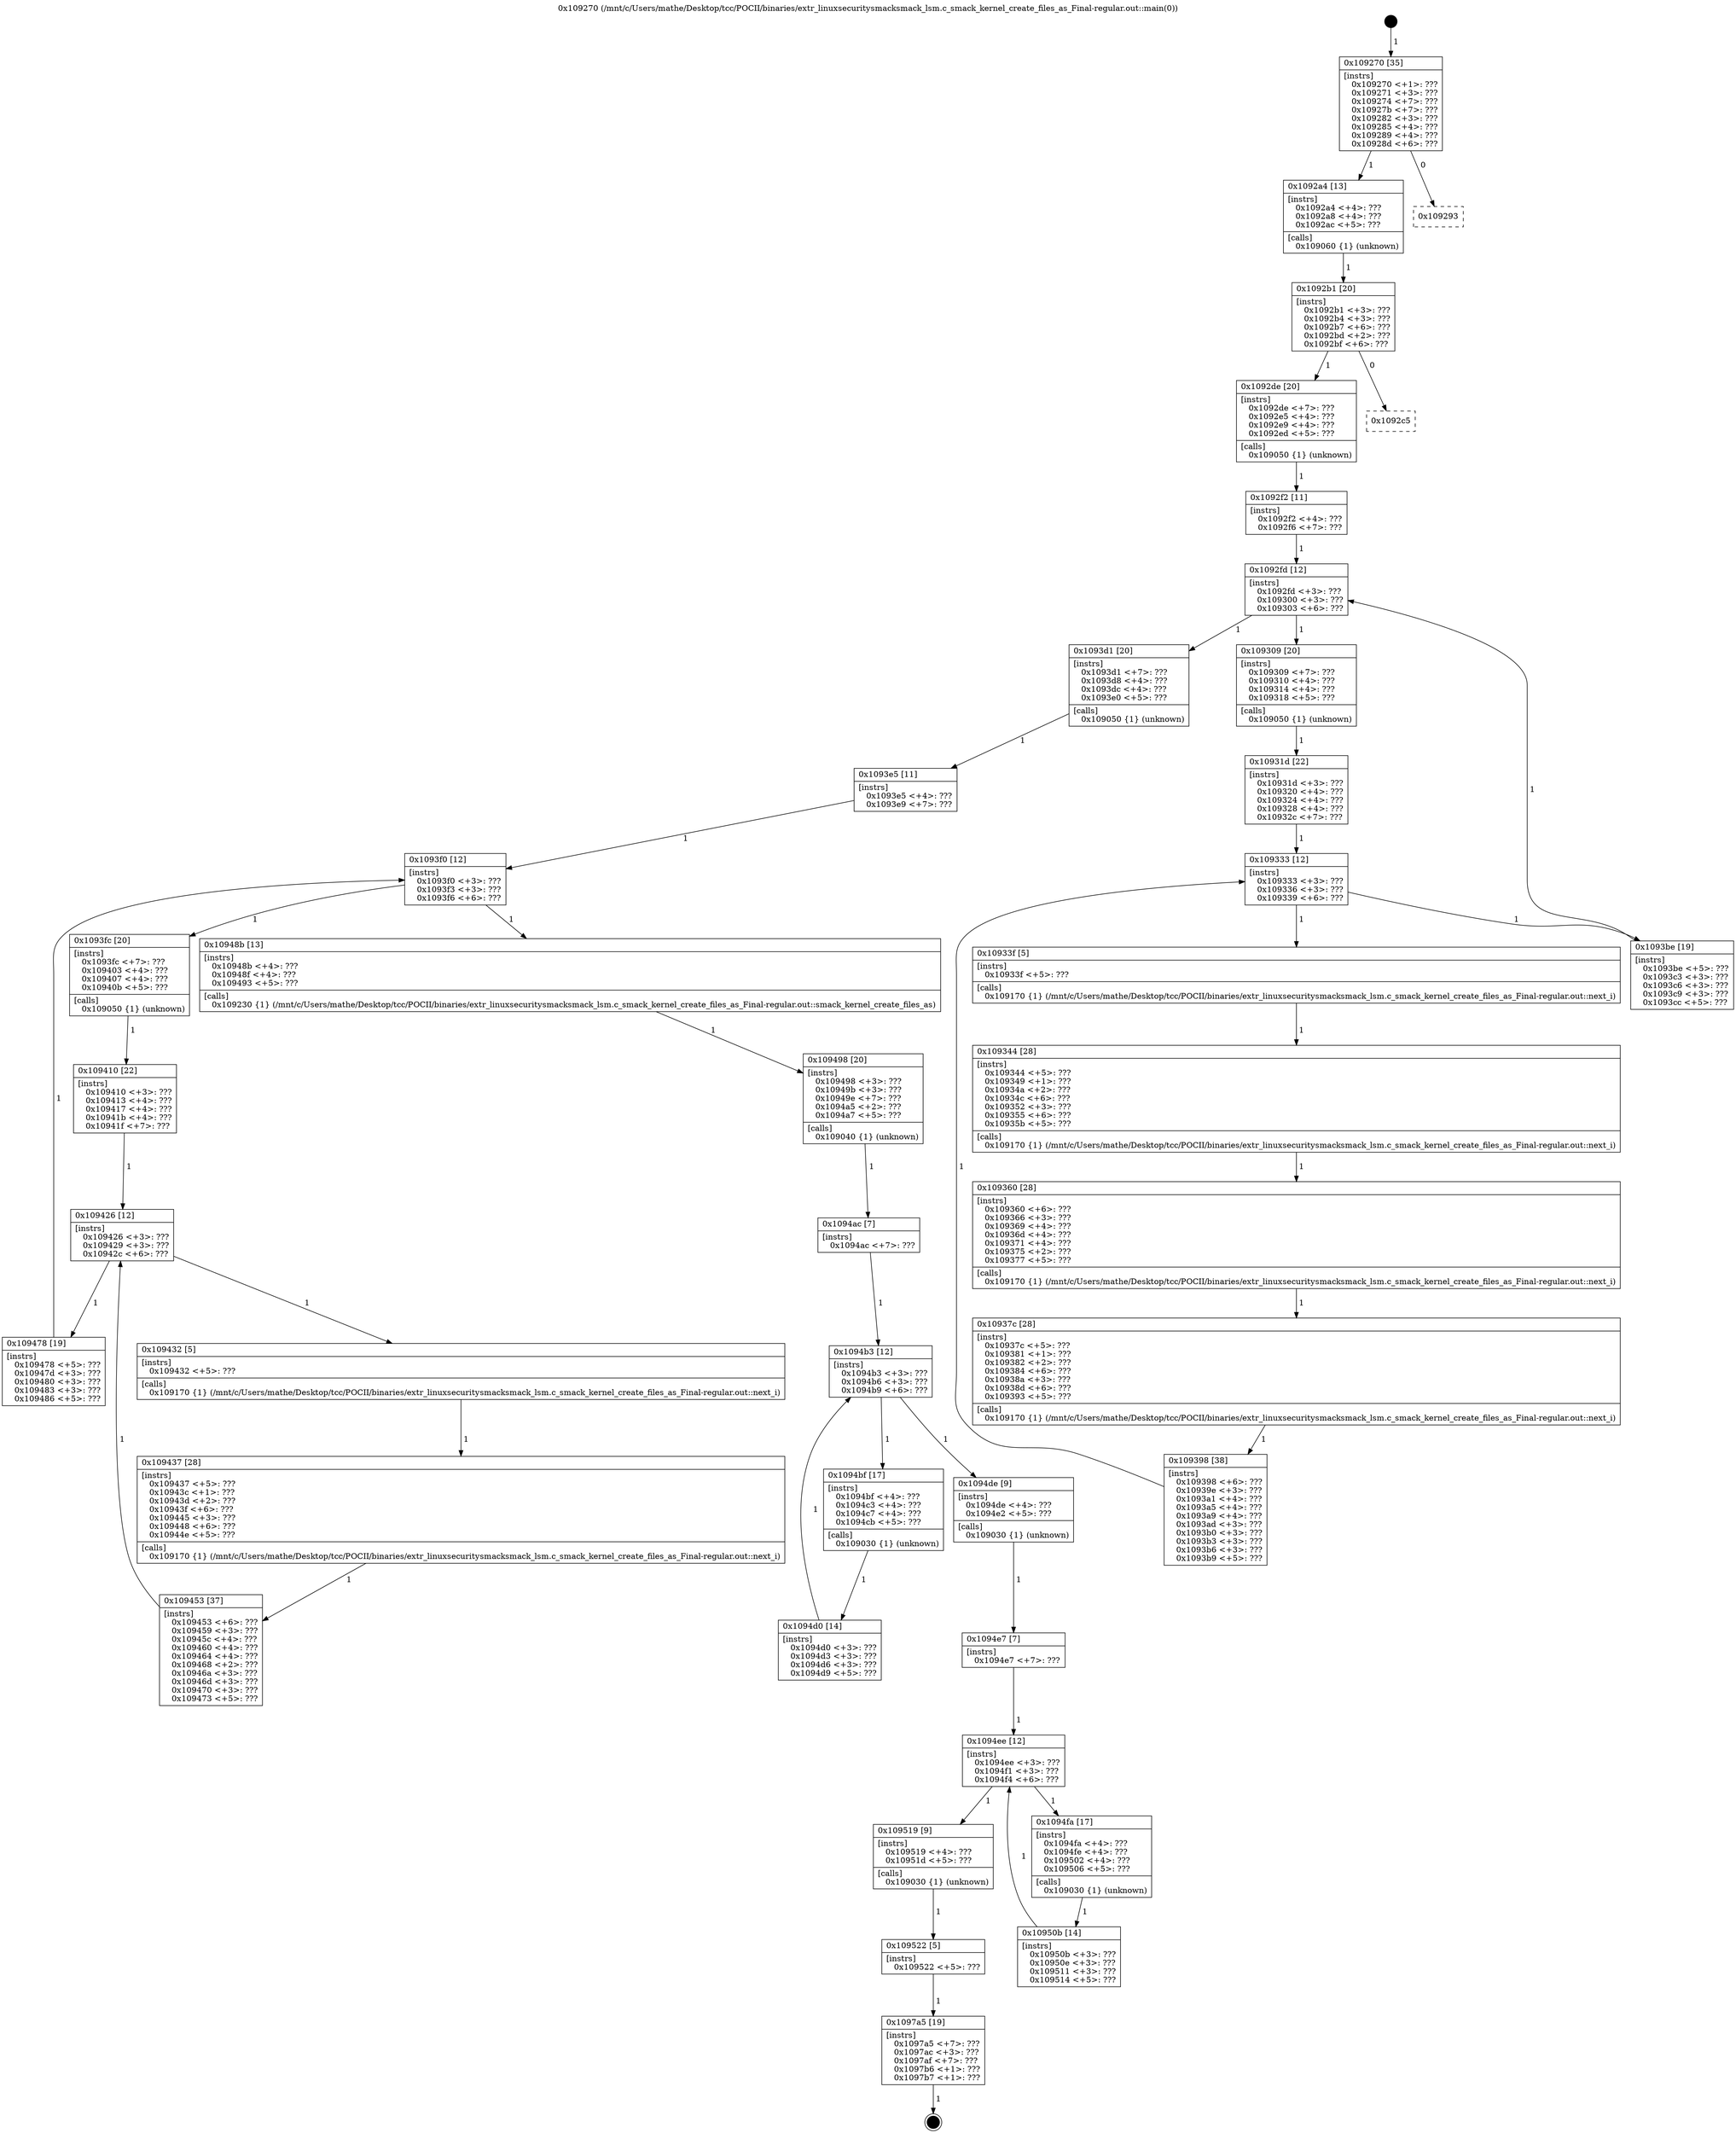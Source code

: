 digraph "0x109270" {
  label = "0x109270 (/mnt/c/Users/mathe/Desktop/tcc/POCII/binaries/extr_linuxsecuritysmacksmack_lsm.c_smack_kernel_create_files_as_Final-regular.out::main(0))"
  labelloc = "t"
  node[shape=record]

  Entry [label="",width=0.3,height=0.3,shape=circle,fillcolor=black,style=filled]
  "0x109270" [label="{
     0x109270 [35]\l
     | [instrs]\l
     &nbsp;&nbsp;0x109270 \<+1\>: ???\l
     &nbsp;&nbsp;0x109271 \<+3\>: ???\l
     &nbsp;&nbsp;0x109274 \<+7\>: ???\l
     &nbsp;&nbsp;0x10927b \<+7\>: ???\l
     &nbsp;&nbsp;0x109282 \<+3\>: ???\l
     &nbsp;&nbsp;0x109285 \<+4\>: ???\l
     &nbsp;&nbsp;0x109289 \<+4\>: ???\l
     &nbsp;&nbsp;0x10928d \<+6\>: ???\l
  }"]
  "0x1092a4" [label="{
     0x1092a4 [13]\l
     | [instrs]\l
     &nbsp;&nbsp;0x1092a4 \<+4\>: ???\l
     &nbsp;&nbsp;0x1092a8 \<+4\>: ???\l
     &nbsp;&nbsp;0x1092ac \<+5\>: ???\l
     | [calls]\l
     &nbsp;&nbsp;0x109060 \{1\} (unknown)\l
  }"]
  "0x109293" [label="{
     0x109293\l
  }", style=dashed]
  "0x1092b1" [label="{
     0x1092b1 [20]\l
     | [instrs]\l
     &nbsp;&nbsp;0x1092b1 \<+3\>: ???\l
     &nbsp;&nbsp;0x1092b4 \<+3\>: ???\l
     &nbsp;&nbsp;0x1092b7 \<+6\>: ???\l
     &nbsp;&nbsp;0x1092bd \<+2\>: ???\l
     &nbsp;&nbsp;0x1092bf \<+6\>: ???\l
  }"]
  "0x1092de" [label="{
     0x1092de [20]\l
     | [instrs]\l
     &nbsp;&nbsp;0x1092de \<+7\>: ???\l
     &nbsp;&nbsp;0x1092e5 \<+4\>: ???\l
     &nbsp;&nbsp;0x1092e9 \<+4\>: ???\l
     &nbsp;&nbsp;0x1092ed \<+5\>: ???\l
     | [calls]\l
     &nbsp;&nbsp;0x109050 \{1\} (unknown)\l
  }"]
  "0x1092c5" [label="{
     0x1092c5\l
  }", style=dashed]
  "0x1092fd" [label="{
     0x1092fd [12]\l
     | [instrs]\l
     &nbsp;&nbsp;0x1092fd \<+3\>: ???\l
     &nbsp;&nbsp;0x109300 \<+3\>: ???\l
     &nbsp;&nbsp;0x109303 \<+6\>: ???\l
  }"]
  "0x1093d1" [label="{
     0x1093d1 [20]\l
     | [instrs]\l
     &nbsp;&nbsp;0x1093d1 \<+7\>: ???\l
     &nbsp;&nbsp;0x1093d8 \<+4\>: ???\l
     &nbsp;&nbsp;0x1093dc \<+4\>: ???\l
     &nbsp;&nbsp;0x1093e0 \<+5\>: ???\l
     | [calls]\l
     &nbsp;&nbsp;0x109050 \{1\} (unknown)\l
  }"]
  "0x109309" [label="{
     0x109309 [20]\l
     | [instrs]\l
     &nbsp;&nbsp;0x109309 \<+7\>: ???\l
     &nbsp;&nbsp;0x109310 \<+4\>: ???\l
     &nbsp;&nbsp;0x109314 \<+4\>: ???\l
     &nbsp;&nbsp;0x109318 \<+5\>: ???\l
     | [calls]\l
     &nbsp;&nbsp;0x109050 \{1\} (unknown)\l
  }"]
  "0x109333" [label="{
     0x109333 [12]\l
     | [instrs]\l
     &nbsp;&nbsp;0x109333 \<+3\>: ???\l
     &nbsp;&nbsp;0x109336 \<+3\>: ???\l
     &nbsp;&nbsp;0x109339 \<+6\>: ???\l
  }"]
  "0x1093be" [label="{
     0x1093be [19]\l
     | [instrs]\l
     &nbsp;&nbsp;0x1093be \<+5\>: ???\l
     &nbsp;&nbsp;0x1093c3 \<+3\>: ???\l
     &nbsp;&nbsp;0x1093c6 \<+3\>: ???\l
     &nbsp;&nbsp;0x1093c9 \<+3\>: ???\l
     &nbsp;&nbsp;0x1093cc \<+5\>: ???\l
  }"]
  "0x10933f" [label="{
     0x10933f [5]\l
     | [instrs]\l
     &nbsp;&nbsp;0x10933f \<+5\>: ???\l
     | [calls]\l
     &nbsp;&nbsp;0x109170 \{1\} (/mnt/c/Users/mathe/Desktop/tcc/POCII/binaries/extr_linuxsecuritysmacksmack_lsm.c_smack_kernel_create_files_as_Final-regular.out::next_i)\l
  }"]
  "0x109344" [label="{
     0x109344 [28]\l
     | [instrs]\l
     &nbsp;&nbsp;0x109344 \<+5\>: ???\l
     &nbsp;&nbsp;0x109349 \<+1\>: ???\l
     &nbsp;&nbsp;0x10934a \<+2\>: ???\l
     &nbsp;&nbsp;0x10934c \<+6\>: ???\l
     &nbsp;&nbsp;0x109352 \<+3\>: ???\l
     &nbsp;&nbsp;0x109355 \<+6\>: ???\l
     &nbsp;&nbsp;0x10935b \<+5\>: ???\l
     | [calls]\l
     &nbsp;&nbsp;0x109170 \{1\} (/mnt/c/Users/mathe/Desktop/tcc/POCII/binaries/extr_linuxsecuritysmacksmack_lsm.c_smack_kernel_create_files_as_Final-regular.out::next_i)\l
  }"]
  "0x109360" [label="{
     0x109360 [28]\l
     | [instrs]\l
     &nbsp;&nbsp;0x109360 \<+6\>: ???\l
     &nbsp;&nbsp;0x109366 \<+3\>: ???\l
     &nbsp;&nbsp;0x109369 \<+4\>: ???\l
     &nbsp;&nbsp;0x10936d \<+4\>: ???\l
     &nbsp;&nbsp;0x109371 \<+4\>: ???\l
     &nbsp;&nbsp;0x109375 \<+2\>: ???\l
     &nbsp;&nbsp;0x109377 \<+5\>: ???\l
     | [calls]\l
     &nbsp;&nbsp;0x109170 \{1\} (/mnt/c/Users/mathe/Desktop/tcc/POCII/binaries/extr_linuxsecuritysmacksmack_lsm.c_smack_kernel_create_files_as_Final-regular.out::next_i)\l
  }"]
  "0x10937c" [label="{
     0x10937c [28]\l
     | [instrs]\l
     &nbsp;&nbsp;0x10937c \<+5\>: ???\l
     &nbsp;&nbsp;0x109381 \<+1\>: ???\l
     &nbsp;&nbsp;0x109382 \<+2\>: ???\l
     &nbsp;&nbsp;0x109384 \<+6\>: ???\l
     &nbsp;&nbsp;0x10938a \<+3\>: ???\l
     &nbsp;&nbsp;0x10938d \<+6\>: ???\l
     &nbsp;&nbsp;0x109393 \<+5\>: ???\l
     | [calls]\l
     &nbsp;&nbsp;0x109170 \{1\} (/mnt/c/Users/mathe/Desktop/tcc/POCII/binaries/extr_linuxsecuritysmacksmack_lsm.c_smack_kernel_create_files_as_Final-regular.out::next_i)\l
  }"]
  "0x109398" [label="{
     0x109398 [38]\l
     | [instrs]\l
     &nbsp;&nbsp;0x109398 \<+6\>: ???\l
     &nbsp;&nbsp;0x10939e \<+3\>: ???\l
     &nbsp;&nbsp;0x1093a1 \<+4\>: ???\l
     &nbsp;&nbsp;0x1093a5 \<+4\>: ???\l
     &nbsp;&nbsp;0x1093a9 \<+4\>: ???\l
     &nbsp;&nbsp;0x1093ad \<+3\>: ???\l
     &nbsp;&nbsp;0x1093b0 \<+3\>: ???\l
     &nbsp;&nbsp;0x1093b3 \<+3\>: ???\l
     &nbsp;&nbsp;0x1093b6 \<+3\>: ???\l
     &nbsp;&nbsp;0x1093b9 \<+5\>: ???\l
  }"]
  "0x10931d" [label="{
     0x10931d [22]\l
     | [instrs]\l
     &nbsp;&nbsp;0x10931d \<+3\>: ???\l
     &nbsp;&nbsp;0x109320 \<+4\>: ???\l
     &nbsp;&nbsp;0x109324 \<+4\>: ???\l
     &nbsp;&nbsp;0x109328 \<+4\>: ???\l
     &nbsp;&nbsp;0x10932c \<+7\>: ???\l
  }"]
  Exit [label="",width=0.3,height=0.3,shape=circle,fillcolor=black,style=filled,peripheries=2]
  "0x1092f2" [label="{
     0x1092f2 [11]\l
     | [instrs]\l
     &nbsp;&nbsp;0x1092f2 \<+4\>: ???\l
     &nbsp;&nbsp;0x1092f6 \<+7\>: ???\l
  }"]
  "0x1093f0" [label="{
     0x1093f0 [12]\l
     | [instrs]\l
     &nbsp;&nbsp;0x1093f0 \<+3\>: ???\l
     &nbsp;&nbsp;0x1093f3 \<+3\>: ???\l
     &nbsp;&nbsp;0x1093f6 \<+6\>: ???\l
  }"]
  "0x10948b" [label="{
     0x10948b [13]\l
     | [instrs]\l
     &nbsp;&nbsp;0x10948b \<+4\>: ???\l
     &nbsp;&nbsp;0x10948f \<+4\>: ???\l
     &nbsp;&nbsp;0x109493 \<+5\>: ???\l
     | [calls]\l
     &nbsp;&nbsp;0x109230 \{1\} (/mnt/c/Users/mathe/Desktop/tcc/POCII/binaries/extr_linuxsecuritysmacksmack_lsm.c_smack_kernel_create_files_as_Final-regular.out::smack_kernel_create_files_as)\l
  }"]
  "0x1093fc" [label="{
     0x1093fc [20]\l
     | [instrs]\l
     &nbsp;&nbsp;0x1093fc \<+7\>: ???\l
     &nbsp;&nbsp;0x109403 \<+4\>: ???\l
     &nbsp;&nbsp;0x109407 \<+4\>: ???\l
     &nbsp;&nbsp;0x10940b \<+5\>: ???\l
     | [calls]\l
     &nbsp;&nbsp;0x109050 \{1\} (unknown)\l
  }"]
  "0x109426" [label="{
     0x109426 [12]\l
     | [instrs]\l
     &nbsp;&nbsp;0x109426 \<+3\>: ???\l
     &nbsp;&nbsp;0x109429 \<+3\>: ???\l
     &nbsp;&nbsp;0x10942c \<+6\>: ???\l
  }"]
  "0x109478" [label="{
     0x109478 [19]\l
     | [instrs]\l
     &nbsp;&nbsp;0x109478 \<+5\>: ???\l
     &nbsp;&nbsp;0x10947d \<+3\>: ???\l
     &nbsp;&nbsp;0x109480 \<+3\>: ???\l
     &nbsp;&nbsp;0x109483 \<+3\>: ???\l
     &nbsp;&nbsp;0x109486 \<+5\>: ???\l
  }"]
  "0x109432" [label="{
     0x109432 [5]\l
     | [instrs]\l
     &nbsp;&nbsp;0x109432 \<+5\>: ???\l
     | [calls]\l
     &nbsp;&nbsp;0x109170 \{1\} (/mnt/c/Users/mathe/Desktop/tcc/POCII/binaries/extr_linuxsecuritysmacksmack_lsm.c_smack_kernel_create_files_as_Final-regular.out::next_i)\l
  }"]
  "0x109437" [label="{
     0x109437 [28]\l
     | [instrs]\l
     &nbsp;&nbsp;0x109437 \<+5\>: ???\l
     &nbsp;&nbsp;0x10943c \<+1\>: ???\l
     &nbsp;&nbsp;0x10943d \<+2\>: ???\l
     &nbsp;&nbsp;0x10943f \<+6\>: ???\l
     &nbsp;&nbsp;0x109445 \<+3\>: ???\l
     &nbsp;&nbsp;0x109448 \<+6\>: ???\l
     &nbsp;&nbsp;0x10944e \<+5\>: ???\l
     | [calls]\l
     &nbsp;&nbsp;0x109170 \{1\} (/mnt/c/Users/mathe/Desktop/tcc/POCII/binaries/extr_linuxsecuritysmacksmack_lsm.c_smack_kernel_create_files_as_Final-regular.out::next_i)\l
  }"]
  "0x109453" [label="{
     0x109453 [37]\l
     | [instrs]\l
     &nbsp;&nbsp;0x109453 \<+6\>: ???\l
     &nbsp;&nbsp;0x109459 \<+3\>: ???\l
     &nbsp;&nbsp;0x10945c \<+4\>: ???\l
     &nbsp;&nbsp;0x109460 \<+4\>: ???\l
     &nbsp;&nbsp;0x109464 \<+4\>: ???\l
     &nbsp;&nbsp;0x109468 \<+2\>: ???\l
     &nbsp;&nbsp;0x10946a \<+3\>: ???\l
     &nbsp;&nbsp;0x10946d \<+3\>: ???\l
     &nbsp;&nbsp;0x109470 \<+3\>: ???\l
     &nbsp;&nbsp;0x109473 \<+5\>: ???\l
  }"]
  "0x109410" [label="{
     0x109410 [22]\l
     | [instrs]\l
     &nbsp;&nbsp;0x109410 \<+3\>: ???\l
     &nbsp;&nbsp;0x109413 \<+4\>: ???\l
     &nbsp;&nbsp;0x109417 \<+4\>: ???\l
     &nbsp;&nbsp;0x10941b \<+4\>: ???\l
     &nbsp;&nbsp;0x10941f \<+7\>: ???\l
  }"]
  "0x1097a5" [label="{
     0x1097a5 [19]\l
     | [instrs]\l
     &nbsp;&nbsp;0x1097a5 \<+7\>: ???\l
     &nbsp;&nbsp;0x1097ac \<+3\>: ???\l
     &nbsp;&nbsp;0x1097af \<+7\>: ???\l
     &nbsp;&nbsp;0x1097b6 \<+1\>: ???\l
     &nbsp;&nbsp;0x1097b7 \<+1\>: ???\l
  }"]
  "0x1093e5" [label="{
     0x1093e5 [11]\l
     | [instrs]\l
     &nbsp;&nbsp;0x1093e5 \<+4\>: ???\l
     &nbsp;&nbsp;0x1093e9 \<+7\>: ???\l
  }"]
  "0x109498" [label="{
     0x109498 [20]\l
     | [instrs]\l
     &nbsp;&nbsp;0x109498 \<+3\>: ???\l
     &nbsp;&nbsp;0x10949b \<+3\>: ???\l
     &nbsp;&nbsp;0x10949e \<+7\>: ???\l
     &nbsp;&nbsp;0x1094a5 \<+2\>: ???\l
     &nbsp;&nbsp;0x1094a7 \<+5\>: ???\l
     | [calls]\l
     &nbsp;&nbsp;0x109040 \{1\} (unknown)\l
  }"]
  "0x1094b3" [label="{
     0x1094b3 [12]\l
     | [instrs]\l
     &nbsp;&nbsp;0x1094b3 \<+3\>: ???\l
     &nbsp;&nbsp;0x1094b6 \<+3\>: ???\l
     &nbsp;&nbsp;0x1094b9 \<+6\>: ???\l
  }"]
  "0x1094de" [label="{
     0x1094de [9]\l
     | [instrs]\l
     &nbsp;&nbsp;0x1094de \<+4\>: ???\l
     &nbsp;&nbsp;0x1094e2 \<+5\>: ???\l
     | [calls]\l
     &nbsp;&nbsp;0x109030 \{1\} (unknown)\l
  }"]
  "0x1094bf" [label="{
     0x1094bf [17]\l
     | [instrs]\l
     &nbsp;&nbsp;0x1094bf \<+4\>: ???\l
     &nbsp;&nbsp;0x1094c3 \<+4\>: ???\l
     &nbsp;&nbsp;0x1094c7 \<+4\>: ???\l
     &nbsp;&nbsp;0x1094cb \<+5\>: ???\l
     | [calls]\l
     &nbsp;&nbsp;0x109030 \{1\} (unknown)\l
  }"]
  "0x1094d0" [label="{
     0x1094d0 [14]\l
     | [instrs]\l
     &nbsp;&nbsp;0x1094d0 \<+3\>: ???\l
     &nbsp;&nbsp;0x1094d3 \<+3\>: ???\l
     &nbsp;&nbsp;0x1094d6 \<+3\>: ???\l
     &nbsp;&nbsp;0x1094d9 \<+5\>: ???\l
  }"]
  "0x1094ac" [label="{
     0x1094ac [7]\l
     | [instrs]\l
     &nbsp;&nbsp;0x1094ac \<+7\>: ???\l
  }"]
  "0x1094ee" [label="{
     0x1094ee [12]\l
     | [instrs]\l
     &nbsp;&nbsp;0x1094ee \<+3\>: ???\l
     &nbsp;&nbsp;0x1094f1 \<+3\>: ???\l
     &nbsp;&nbsp;0x1094f4 \<+6\>: ???\l
  }"]
  "0x109519" [label="{
     0x109519 [9]\l
     | [instrs]\l
     &nbsp;&nbsp;0x109519 \<+4\>: ???\l
     &nbsp;&nbsp;0x10951d \<+5\>: ???\l
     | [calls]\l
     &nbsp;&nbsp;0x109030 \{1\} (unknown)\l
  }"]
  "0x1094fa" [label="{
     0x1094fa [17]\l
     | [instrs]\l
     &nbsp;&nbsp;0x1094fa \<+4\>: ???\l
     &nbsp;&nbsp;0x1094fe \<+4\>: ???\l
     &nbsp;&nbsp;0x109502 \<+4\>: ???\l
     &nbsp;&nbsp;0x109506 \<+5\>: ???\l
     | [calls]\l
     &nbsp;&nbsp;0x109030 \{1\} (unknown)\l
  }"]
  "0x10950b" [label="{
     0x10950b [14]\l
     | [instrs]\l
     &nbsp;&nbsp;0x10950b \<+3\>: ???\l
     &nbsp;&nbsp;0x10950e \<+3\>: ???\l
     &nbsp;&nbsp;0x109511 \<+3\>: ???\l
     &nbsp;&nbsp;0x109514 \<+5\>: ???\l
  }"]
  "0x1094e7" [label="{
     0x1094e7 [7]\l
     | [instrs]\l
     &nbsp;&nbsp;0x1094e7 \<+7\>: ???\l
  }"]
  "0x109522" [label="{
     0x109522 [5]\l
     | [instrs]\l
     &nbsp;&nbsp;0x109522 \<+5\>: ???\l
  }"]
  Entry -> "0x109270" [label=" 1"]
  "0x109270" -> "0x1092a4" [label=" 1"]
  "0x109270" -> "0x109293" [label=" 0"]
  "0x1092a4" -> "0x1092b1" [label=" 1"]
  "0x1092b1" -> "0x1092de" [label=" 1"]
  "0x1092b1" -> "0x1092c5" [label=" 0"]
  "0x1092de" -> "0x1092f2" [label=" 1"]
  "0x1092fd" -> "0x1093d1" [label=" 1"]
  "0x1092fd" -> "0x109309" [label=" 1"]
  "0x109309" -> "0x10931d" [label=" 1"]
  "0x109333" -> "0x1093be" [label=" 1"]
  "0x109333" -> "0x10933f" [label=" 1"]
  "0x10933f" -> "0x109344" [label=" 1"]
  "0x109344" -> "0x109360" [label=" 1"]
  "0x109360" -> "0x10937c" [label=" 1"]
  "0x10937c" -> "0x109398" [label=" 1"]
  "0x10931d" -> "0x109333" [label=" 1"]
  "0x109398" -> "0x109333" [label=" 1"]
  "0x1097a5" -> Exit [label=" 1"]
  "0x1092f2" -> "0x1092fd" [label=" 1"]
  "0x1093be" -> "0x1092fd" [label=" 1"]
  "0x1093d1" -> "0x1093e5" [label=" 1"]
  "0x1093f0" -> "0x10948b" [label=" 1"]
  "0x1093f0" -> "0x1093fc" [label=" 1"]
  "0x1093fc" -> "0x109410" [label=" 1"]
  "0x109426" -> "0x109478" [label=" 1"]
  "0x109426" -> "0x109432" [label=" 1"]
  "0x109432" -> "0x109437" [label=" 1"]
  "0x109437" -> "0x109453" [label=" 1"]
  "0x109410" -> "0x109426" [label=" 1"]
  "0x109453" -> "0x109426" [label=" 1"]
  "0x109522" -> "0x1097a5" [label=" 1"]
  "0x1093e5" -> "0x1093f0" [label=" 1"]
  "0x109478" -> "0x1093f0" [label=" 1"]
  "0x10948b" -> "0x109498" [label=" 1"]
  "0x109498" -> "0x1094ac" [label=" 1"]
  "0x1094b3" -> "0x1094de" [label=" 1"]
  "0x1094b3" -> "0x1094bf" [label=" 1"]
  "0x1094bf" -> "0x1094d0" [label=" 1"]
  "0x1094ac" -> "0x1094b3" [label=" 1"]
  "0x1094d0" -> "0x1094b3" [label=" 1"]
  "0x1094de" -> "0x1094e7" [label=" 1"]
  "0x1094ee" -> "0x109519" [label=" 1"]
  "0x1094ee" -> "0x1094fa" [label=" 1"]
  "0x1094fa" -> "0x10950b" [label=" 1"]
  "0x1094e7" -> "0x1094ee" [label=" 1"]
  "0x10950b" -> "0x1094ee" [label=" 1"]
  "0x109519" -> "0x109522" [label=" 1"]
}
